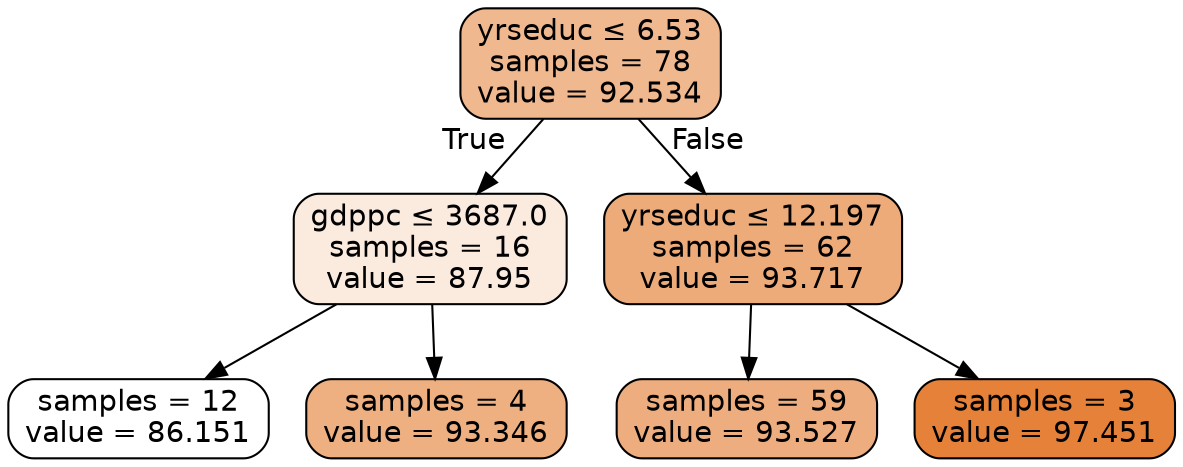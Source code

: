 digraph Tree {
node [shape=box, style="filled, rounded", color="black", fontname="helvetica"] ;
edge [fontname="helvetica"] ;
0 [label=<yrseduc &le; 6.53<br/>samples = 78<br/>value = 92.534>, fillcolor="#f0b88f"] ;
1 [label=<gdppc &le; 3687.0<br/>samples = 16<br/>value = 87.95>, fillcolor="#fbebdf"] ;
0 -> 1 [labeldistance=2.5, labelangle=45, headlabel="True"] ;
2 [label=<samples = 12<br/>value = 86.151>, fillcolor="#ffffff"] ;
1 -> 2 ;
3 [label=<samples = 4<br/>value = 93.346>, fillcolor="#eeaf81"] ;
1 -> 3 ;
4 [label=<yrseduc &le; 12.197<br/>samples = 62<br/>value = 93.717>, fillcolor="#eeab7a"] ;
0 -> 4 [labeldistance=2.5, labelangle=-45, headlabel="False"] ;
5 [label=<samples = 59<br/>value = 93.527>, fillcolor="#eead7e"] ;
4 -> 5 ;
6 [label=<samples = 3<br/>value = 97.451>, fillcolor="#e58139"] ;
4 -> 6 ;
}
